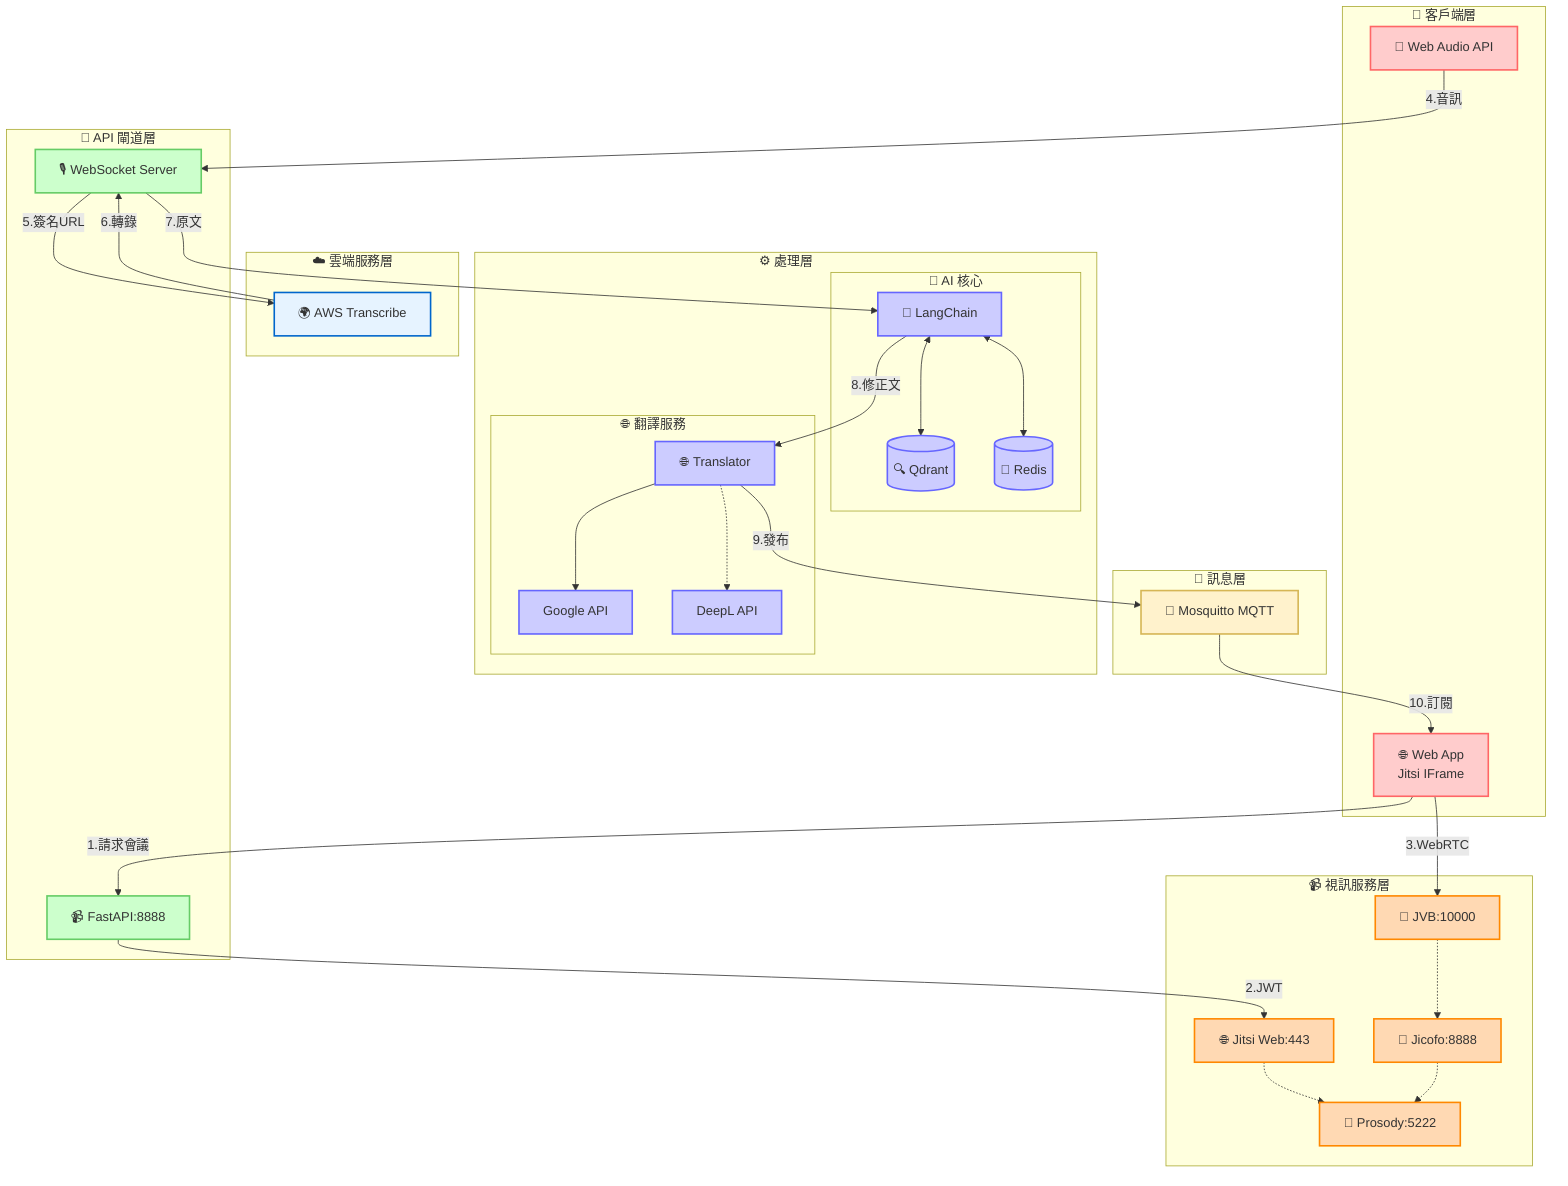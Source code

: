 graph TB
    subgraph ClientTier["👥 客戶端層"]
        direction LR
        WebApp["🌐 Web App<br/>Jitsi IFrame"]
        WebAudio["🎤 Web Audio API"]
    end

    subgraph GatewayTier["🚪 API 閘道層"]
        direction LR
        FastAPI["📹 FastAPI:8888"]
        WSServer["🎙️ WebSocket Server"]
    end

    subgraph VideoTier["📹 視訊服務層"]
        direction LR
        JitsiWeb["🌐 Jitsi Web:443"]
        Prosody["💬 Prosody:5222"]
        Jicofo["🎯 Jicofo:8888"]
        JVB["🎥 JVB:10000"]

        JitsiWeb -.-> Prosody
        Jicofo -.-> Prosody
        JVB -.-> Jicofo
    end

    subgraph CloudTier["☁️ 雲端服務層"]
        direction LR
        AWS["🌍 AWS Transcribe"]
    end

    subgraph ProcessingTier["⚙️ 處理層"]
        direction LR
        subgraph AICore["🤖 AI 核心"]
            AIEngine["🤖 LangChain"]
            Qdrant[("🔍 Qdrant")]
            Redis[("💾 Redis")]

            AIEngine <--> Qdrant
            AIEngine <--> Redis
        end

        subgraph Translation["🌐 翻譯服務"]
            TransSvc["🌐 Translator"]
            Google["Google API"]
            DeepL["DeepL API"]

            TransSvc --> Google
            TransSvc -.-> DeepL
        end
    end

    subgraph MessageTier["📡 訊息層"]
        MQTT["📡 Mosquitto MQTT"]
    end

    %% Main flow connections
    WebApp -->|1.請求會議| FastAPI
    FastAPI -->|2.JWT| JitsiWeb
    WebApp -->|3.WebRTC| JVB

    WebAudio -->|4.音訊| WSServer
    WSServer -->|5.簽名URL| AWS
    AWS -->|6.轉錄| WSServer

    WSServer -->|7.原文| AIEngine
    AIEngine -->|8.修正文| TransSvc
    TransSvc -->|9.發布| MQTT
    MQTT -->|10.訂閱| WebApp

    classDef client fill:#ffcccc,stroke:#ff6666,stroke-width:2px
    classDef gateway fill:#ccffcc,stroke:#66cc66,stroke-width:2px
    classDef video fill:#ffd9b3,stroke:#ff8800,stroke-width:2px
    classDef cloud fill:#e6f3ff,stroke:#0066cc,stroke-width:2px
    classDef ai fill:#ccccff,stroke:#6666ff,stroke-width:2px
    classDef message fill:#fff2cc,stroke:#d6b656,stroke-width:2px

    class WebApp,WebAudio client
    class FastAPI,WSServer gateway
    class JitsiWeb,Jicofo,JVB,Prosody video
    class AWS cloud
    class AIEngine,Qdrant,Redis,TransSvc,Google,DeepL ai
    class MQTT message